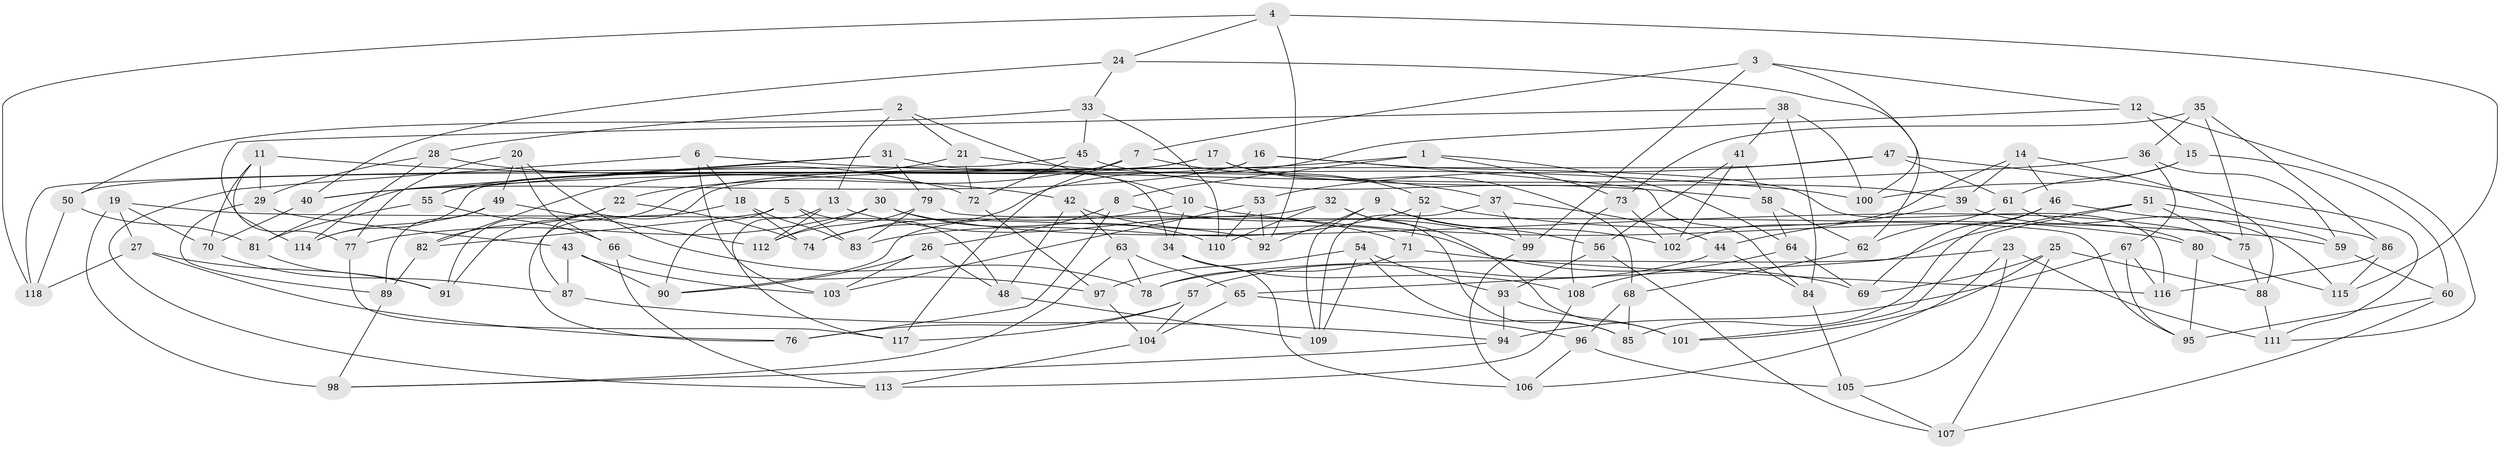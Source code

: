 // Generated by graph-tools (version 1.1) at 2025/26/03/09/25 03:26:57]
// undirected, 118 vertices, 236 edges
graph export_dot {
graph [start="1"]
  node [color=gray90,style=filled];
  1;
  2;
  3;
  4;
  5;
  6;
  7;
  8;
  9;
  10;
  11;
  12;
  13;
  14;
  15;
  16;
  17;
  18;
  19;
  20;
  21;
  22;
  23;
  24;
  25;
  26;
  27;
  28;
  29;
  30;
  31;
  32;
  33;
  34;
  35;
  36;
  37;
  38;
  39;
  40;
  41;
  42;
  43;
  44;
  45;
  46;
  47;
  48;
  49;
  50;
  51;
  52;
  53;
  54;
  55;
  56;
  57;
  58;
  59;
  60;
  61;
  62;
  63;
  64;
  65;
  66;
  67;
  68;
  69;
  70;
  71;
  72;
  73;
  74;
  75;
  76;
  77;
  78;
  79;
  80;
  81;
  82;
  83;
  84;
  85;
  86;
  87;
  88;
  89;
  90;
  91;
  92;
  93;
  94;
  95;
  96;
  97;
  98;
  99;
  100;
  101;
  102;
  103;
  104;
  105;
  106;
  107;
  108;
  109;
  110;
  111;
  112;
  113;
  114;
  115;
  116;
  117;
  118;
  1 -- 73;
  1 -- 91;
  1 -- 64;
  1 -- 8;
  2 -- 28;
  2 -- 10;
  2 -- 21;
  2 -- 13;
  3 -- 99;
  3 -- 100;
  3 -- 7;
  3 -- 12;
  4 -- 115;
  4 -- 24;
  4 -- 92;
  4 -- 118;
  5 -- 82;
  5 -- 83;
  5 -- 90;
  5 -- 48;
  6 -- 100;
  6 -- 103;
  6 -- 113;
  6 -- 18;
  7 -- 52;
  7 -- 117;
  7 -- 22;
  8 -- 26;
  8 -- 76;
  8 -- 99;
  9 -- 102;
  9 -- 109;
  9 -- 92;
  9 -- 56;
  10 -- 34;
  10 -- 59;
  10 -- 74;
  11 -- 114;
  11 -- 42;
  11 -- 70;
  11 -- 29;
  12 -- 74;
  12 -- 111;
  12 -- 15;
  13 -- 71;
  13 -- 112;
  13 -- 117;
  14 -- 46;
  14 -- 102;
  14 -- 39;
  14 -- 88;
  15 -- 100;
  15 -- 61;
  15 -- 60;
  16 -- 114;
  16 -- 116;
  16 -- 84;
  16 -- 40;
  17 -- 55;
  17 -- 39;
  17 -- 68;
  17 -- 50;
  18 -- 74;
  18 -- 76;
  18 -- 83;
  19 -- 70;
  19 -- 98;
  19 -- 27;
  19 -- 92;
  20 -- 78;
  20 -- 77;
  20 -- 66;
  20 -- 49;
  21 -- 37;
  21 -- 72;
  21 -- 82;
  22 -- 82;
  22 -- 91;
  22 -- 74;
  23 -- 111;
  23 -- 105;
  23 -- 106;
  23 -- 78;
  24 -- 40;
  24 -- 33;
  24 -- 62;
  25 -- 101;
  25 -- 88;
  25 -- 69;
  25 -- 107;
  26 -- 90;
  26 -- 103;
  26 -- 48;
  27 -- 118;
  27 -- 76;
  27 -- 91;
  28 -- 114;
  28 -- 72;
  28 -- 29;
  29 -- 89;
  29 -- 43;
  30 -- 110;
  30 -- 75;
  30 -- 112;
  30 -- 77;
  31 -- 81;
  31 -- 34;
  31 -- 55;
  31 -- 79;
  32 -- 101;
  32 -- 90;
  32 -- 85;
  32 -- 110;
  33 -- 50;
  33 -- 45;
  33 -- 110;
  34 -- 106;
  34 -- 108;
  35 -- 86;
  35 -- 73;
  35 -- 36;
  35 -- 75;
  36 -- 59;
  36 -- 40;
  36 -- 67;
  37 -- 99;
  37 -- 44;
  37 -- 109;
  38 -- 41;
  38 -- 77;
  38 -- 84;
  38 -- 100;
  39 -- 115;
  39 -- 44;
  40 -- 70;
  41 -- 102;
  41 -- 58;
  41 -- 56;
  42 -- 48;
  42 -- 69;
  42 -- 63;
  43 -- 90;
  43 -- 87;
  43 -- 103;
  44 -- 57;
  44 -- 84;
  45 -- 72;
  45 -- 118;
  45 -- 58;
  46 -- 69;
  46 -- 59;
  46 -- 85;
  47 -- 53;
  47 -- 61;
  47 -- 111;
  47 -- 87;
  48 -- 109;
  49 -- 114;
  49 -- 89;
  49 -- 112;
  50 -- 118;
  50 -- 81;
  51 -- 65;
  51 -- 86;
  51 -- 101;
  51 -- 75;
  52 -- 71;
  52 -- 80;
  52 -- 83;
  53 -- 110;
  53 -- 92;
  53 -- 103;
  54 -- 93;
  54 -- 97;
  54 -- 85;
  54 -- 109;
  55 -- 66;
  55 -- 81;
  56 -- 107;
  56 -- 93;
  57 -- 104;
  57 -- 117;
  57 -- 76;
  58 -- 64;
  58 -- 62;
  59 -- 60;
  60 -- 107;
  60 -- 95;
  61 -- 62;
  61 -- 80;
  62 -- 68;
  63 -- 98;
  63 -- 65;
  63 -- 78;
  64 -- 108;
  64 -- 69;
  65 -- 96;
  65 -- 104;
  66 -- 113;
  66 -- 97;
  67 -- 95;
  67 -- 94;
  67 -- 116;
  68 -- 96;
  68 -- 85;
  70 -- 87;
  71 -- 116;
  71 -- 78;
  72 -- 97;
  73 -- 102;
  73 -- 108;
  75 -- 88;
  77 -- 117;
  79 -- 95;
  79 -- 83;
  79 -- 112;
  80 -- 95;
  80 -- 115;
  81 -- 91;
  82 -- 89;
  84 -- 105;
  86 -- 115;
  86 -- 116;
  87 -- 94;
  88 -- 111;
  89 -- 98;
  93 -- 101;
  93 -- 94;
  94 -- 98;
  96 -- 105;
  96 -- 106;
  97 -- 104;
  99 -- 106;
  104 -- 113;
  105 -- 107;
  108 -- 113;
}
